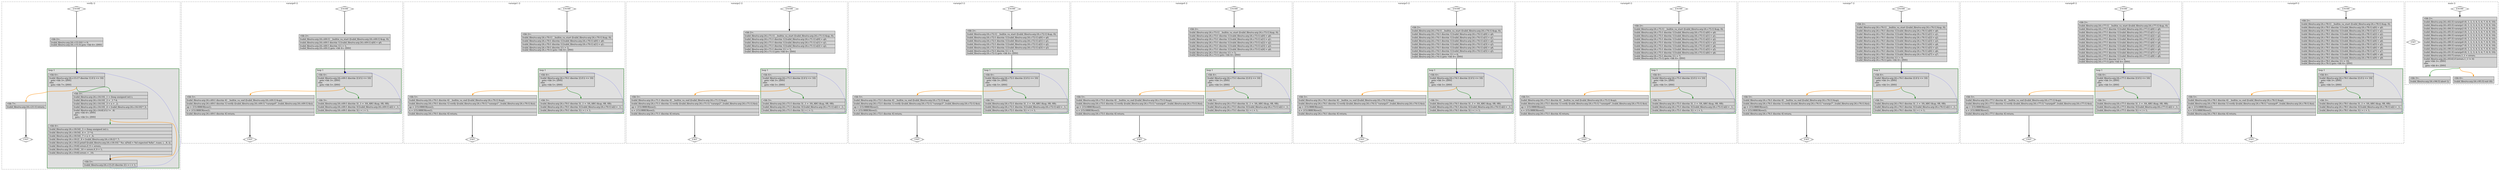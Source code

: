 digraph "a-va-arg-24.c.015t.cfg" {
overlap=false;
subgraph "cluster_verify" {
	style="dashed";
	color="black";
	label="verify ()";
	subgraph cluster_6_1 {
	style="filled";
	color="darkgreen";
	fillcolor="grey88";
	label="loop 1";
	labeljust=l;
	penwidth=2;
	fn_6_basic_block_6 [shape=record,style=filled,fillcolor=lightgrey,label="{\<bb\ 6\>:\l\
|[valid_files/va-arg-24.c:15:17\ discrim\ 1]\ if\ (i\ \<=\ 10)\l\
\ \ goto\ \<bb\ 3\>;\ [INV]\l\
else\l\
\ \ goto\ \<bb\ 7\>;\ [INV]\l\
}"];

	fn_6_basic_block_3 [shape=record,style=filled,fillcolor=lightgrey,label="{\<bb\ 3\>:\l\
|[valid_files/va-arg-24.c:16:10]\ _1\ =\ (long\ unsigned\ int)\ i;\l\
|[valid_files/va-arg-24.c:16:10]\ _2\ =\ _1\ *\ 4;\l\
|[valid_files/va-arg-24.c:16:10]\ _3\ =\ n\ +\ _2;\l\
|[valid_files/va-arg-24.c:16:10]\ _4\ =\ [valid_files/va-arg-24.c:16:10]\ *_3;\l\
|[valid_files/va-arg-24.c:16:8]\ if\ (i\ !=\ _4)\l\
\ \ goto\ \<bb\ 4\>;\ [INV]\l\
else\l\
\ \ goto\ \<bb\ 5\>;\ [INV]\l\
}"];

	fn_6_basic_block_4 [shape=record,style=filled,fillcolor=lightgrey,label="{\<bb\ 4\>:\l\
|[valid_files/va-arg-24.c:18:54]\ _5\ =\ (long\ unsigned\ int)\ i;\l\
|[valid_files/va-arg-24.c:18:54]\ _6\ =\ _5\ *\ 4;\l\
|[valid_files/va-arg-24.c:18:54]\ _7\ =\ n\ +\ _6;\l\
|[valid_files/va-arg-24.c:18:2]\ _8\ =\ [valid_files/va-arg-24.c:18:2]\ *_7;\l\
|[valid_files/va-arg-24.c:18:2]\ printf\ ([valid_files/va-arg-24.c:18:10]\ \"\ %s:\ n[%d]\ =\ %d\ expected\ %d\\n\",\ tcase,\ i,\ _8,\ i);\l\
|[valid_files/va-arg-24.c:19:8]\ errors.0_9\ =\ errors;\l\
|[valid_files/va-arg-24.c:19:8]\ _10\ =\ errors.0_9\ +\ 1;\l\
|[valid_files/va-arg-24.c:19:8]\ errors\ =\ _10;\l\
}"];

	fn_6_basic_block_5 [shape=record,style=filled,fillcolor=lightgrey,label="{\<bb\ 5\>:\l\
|[valid_files/va-arg-24.c:15:25\ discrim\ 2]\ i\ =\ i\ +\ 1;\l\
}"];

	}
	fn_6_basic_block_0 [shape=Mdiamond,style=filled,fillcolor=white,label="ENTRY"];

	fn_6_basic_block_1 [shape=Mdiamond,style=filled,fillcolor=white,label="EXIT"];

	fn_6_basic_block_2 [shape=record,style=filled,fillcolor=lightgrey,label="{\<bb\ 2\>:\l\
|[valid_files/va-arg-24.c:15:10]\ i\ =\ 0;\l\
[valid_files/va-arg-24.c:15:3]\ goto\ \<bb\ 6\>;\ [INV]\l\
}"];

	fn_6_basic_block_7 [shape=record,style=filled,fillcolor=lightgrey,label="{\<bb\ 7\>:\l\
|[valid_files/va-arg-24.c:21:1]\ return;\l\
}"];

	fn_6_basic_block_0:s -> fn_6_basic_block_2:n [style="solid,bold",color=black,weight=100,constraint=true];
	fn_6_basic_block_2:s -> fn_6_basic_block_6:n [style="solid,bold",color=black,weight=100,constraint=true];
	fn_6_basic_block_3:s -> fn_6_basic_block_4:n [style="solid,bold",color=forestgreen,weight=10,constraint=true];
	fn_6_basic_block_3:s -> fn_6_basic_block_5:n [style="solid,bold",color=darkorange,weight=10,constraint=true];
	fn_6_basic_block_4:s -> fn_6_basic_block_5:n [style="solid,bold",color=black,weight=100,constraint=true];
	fn_6_basic_block_5:s -> fn_6_basic_block_6:n [style="dotted,bold",color=blue,weight=10,constraint=false];
	fn_6_basic_block_6:s -> fn_6_basic_block_3:n [style="solid,bold",color=forestgreen,weight=10,constraint=true];
	fn_6_basic_block_6:s -> fn_6_basic_block_7:n [style="solid,bold",color=darkorange,weight=10,constraint=true];
	fn_6_basic_block_7:s -> fn_6_basic_block_1:n [style="solid,bold",color=black,weight=10,constraint=true];
	fn_6_basic_block_0:s -> fn_6_basic_block_1:n [style="invis",constraint=true];
}
subgraph "cluster_varargs0" {
	style="dashed";
	color="black";
	label="varargs0 ()";
	subgraph cluster_7_1 {
	style="filled";
	color="darkgreen";
	fillcolor="grey88";
	label="loop 1";
	labeljust=l;
	penwidth=2;
	fn_7_basic_block_4 [shape=record,style=filled,fillcolor=lightgrey,label="{\<bb\ 4\>:\l\
|[valid_files/va-arg-24.c:69:1\ discrim\ 2]\ if\ (i\ \<=\ 10)\l\
\ \ goto\ \<bb\ 3\>;\ [INV]\l\
else\l\
\ \ goto\ \<bb\ 5\>;\ [INV]\l\
}"];

	fn_7_basic_block_3 [shape=record,style=filled,fillcolor=lightgrey,label="{\<bb\ 3\>:\l\
|[valid_files/va-arg-24.c:69:1\ discrim\ 3]\ _1\ =\ .VA_ARG\ (&ap,\ 0B,\ 0B);\l\
|[valid_files/va-arg-24.c:69:1\ discrim\ 3]\ [valid_files/va-arg-24.c:69:1]\ n[i]\ =\ _1;\l\
|[valid_files/va-arg-24.c:69:1\ discrim\ 3]\ i\ =\ i\ +\ 1;\l\
}"];

	}
	fn_7_basic_block_0 [shape=Mdiamond,style=filled,fillcolor=white,label="ENTRY"];

	fn_7_basic_block_1 [shape=Mdiamond,style=filled,fillcolor=white,label="EXIT"];

	fn_7_basic_block_2 [shape=record,style=filled,fillcolor=lightgrey,label="{\<bb\ 2\>:\l\
|[valid_files/va-arg-24.c:69:1]\ __builtin_va_start\ ([valid_files/va-arg-24.c:69:1]\ &ap,\ 0);\l\
|[valid_files/va-arg-24.c:69:1\ discrim\ 1]\ [valid_files/va-arg-24.c:69:1]\ n[0]\ =\ q0;\l\
|[valid_files/va-arg-24.c:69:1\ discrim\ 1]\ i\ =\ 1;\l\
[valid_files/va-arg-24.c:69:1]\ goto\ \<bb\ 4\>;\ [INV]\l\
}"];

	fn_7_basic_block_5 [shape=record,style=filled,fillcolor=lightgrey,label="{\<bb\ 5\>:\l\
|[valid_files/va-arg-24.c:69:1\ discrim\ 4]\ __builtin_va_end\ ([valid_files/va-arg-24.c:69:1]\ &ap);\l\
|[valid_files/va-arg-24.c:69:1\ discrim\ 1]\ verify\ ([valid_files/va-arg-24.c:69:1]\ \"varargs0\",\ [valid_files/va-arg-24.c:69:1]\ &n);\l\
|ap\ =\ \{CLOBBER(eos)\};\l\
|n\ =\ \{CLOBBER(eos)\};\l\
|[valid_files/va-arg-24.c:69:1\ discrim\ 4]\ return;\l\
}"];

	fn_7_basic_block_0:s -> fn_7_basic_block_2:n [style="solid,bold",color=black,weight=100,constraint=true];
	fn_7_basic_block_2:s -> fn_7_basic_block_4:n [style="solid,bold",color=black,weight=100,constraint=true];
	fn_7_basic_block_3:s -> fn_7_basic_block_4:n [style="dotted,bold",color=blue,weight=10,constraint=false];
	fn_7_basic_block_4:s -> fn_7_basic_block_3:n [style="solid,bold",color=forestgreen,weight=10,constraint=true];
	fn_7_basic_block_4:s -> fn_7_basic_block_5:n [style="solid,bold",color=darkorange,weight=10,constraint=true];
	fn_7_basic_block_5:s -> fn_7_basic_block_1:n [style="solid,bold",color=black,weight=10,constraint=true];
	fn_7_basic_block_0:s -> fn_7_basic_block_1:n [style="invis",constraint=true];
}
subgraph "cluster_varargs1" {
	style="dashed";
	color="black";
	label="varargs1 ()";
	subgraph cluster_8_1 {
	style="filled";
	color="darkgreen";
	fillcolor="grey88";
	label="loop 1";
	labeljust=l;
	penwidth=2;
	fn_8_basic_block_4 [shape=record,style=filled,fillcolor=lightgrey,label="{\<bb\ 4\>:\l\
|[valid_files/va-arg-24.c:70:1\ discrim\ 2]\ if\ (i\ \<=\ 10)\l\
\ \ goto\ \<bb\ 3\>;\ [INV]\l\
else\l\
\ \ goto\ \<bb\ 5\>;\ [INV]\l\
}"];

	fn_8_basic_block_3 [shape=record,style=filled,fillcolor=lightgrey,label="{\<bb\ 3\>:\l\
|[valid_files/va-arg-24.c:70:1\ discrim\ 3]\ _1\ =\ .VA_ARG\ (&ap,\ 0B,\ 0B);\l\
|[valid_files/va-arg-24.c:70:1\ discrim\ 3]\ [valid_files/va-arg-24.c:70:1]\ n[i]\ =\ _1;\l\
|[valid_files/va-arg-24.c:70:1\ discrim\ 3]\ i\ =\ i\ +\ 1;\l\
}"];

	}
	fn_8_basic_block_0 [shape=Mdiamond,style=filled,fillcolor=white,label="ENTRY"];

	fn_8_basic_block_1 [shape=Mdiamond,style=filled,fillcolor=white,label="EXIT"];

	fn_8_basic_block_2 [shape=record,style=filled,fillcolor=lightgrey,label="{\<bb\ 2\>:\l\
|[valid_files/va-arg-24.c:70:1]\ __builtin_va_start\ ([valid_files/va-arg-24.c:70:1]\ &ap,\ 0);\l\
|[valid_files/va-arg-24.c:70:1\ discrim\ 1]\ [valid_files/va-arg-24.c:70:1]\ n[0]\ =\ q0;\l\
|[valid_files/va-arg-24.c:70:1\ discrim\ 1]\ [valid_files/va-arg-24.c:70:1]\ n[1]\ =\ q1;\l\
|[valid_files/va-arg-24.c:70:1\ discrim\ 1]\ i\ =\ 2;\l\
[valid_files/va-arg-24.c:70:1]\ goto\ \<bb\ 4\>;\ [INV]\l\
}"];

	fn_8_basic_block_5 [shape=record,style=filled,fillcolor=lightgrey,label="{\<bb\ 5\>:\l\
|[valid_files/va-arg-24.c:70:1\ discrim\ 4]\ __builtin_va_end\ ([valid_files/va-arg-24.c:70:1]\ &ap);\l\
|[valid_files/va-arg-24.c:70:1\ discrim\ 1]\ verify\ ([valid_files/va-arg-24.c:70:1]\ \"varargs1\",\ [valid_files/va-arg-24.c:70:1]\ &n);\l\
|ap\ =\ \{CLOBBER(eos)\};\l\
|n\ =\ \{CLOBBER(eos)\};\l\
|[valid_files/va-arg-24.c:70:1\ discrim\ 4]\ return;\l\
}"];

	fn_8_basic_block_0:s -> fn_8_basic_block_2:n [style="solid,bold",color=black,weight=100,constraint=true];
	fn_8_basic_block_2:s -> fn_8_basic_block_4:n [style="solid,bold",color=black,weight=100,constraint=true];
	fn_8_basic_block_3:s -> fn_8_basic_block_4:n [style="dotted,bold",color=blue,weight=10,constraint=false];
	fn_8_basic_block_4:s -> fn_8_basic_block_3:n [style="solid,bold",color=forestgreen,weight=10,constraint=true];
	fn_8_basic_block_4:s -> fn_8_basic_block_5:n [style="solid,bold",color=darkorange,weight=10,constraint=true];
	fn_8_basic_block_5:s -> fn_8_basic_block_1:n [style="solid,bold",color=black,weight=10,constraint=true];
	fn_8_basic_block_0:s -> fn_8_basic_block_1:n [style="invis",constraint=true];
}
subgraph "cluster_varargs2" {
	style="dashed";
	color="black";
	label="varargs2 ()";
	subgraph cluster_9_1 {
	style="filled";
	color="darkgreen";
	fillcolor="grey88";
	label="loop 1";
	labeljust=l;
	penwidth=2;
	fn_9_basic_block_4 [shape=record,style=filled,fillcolor=lightgrey,label="{\<bb\ 4\>:\l\
|[valid_files/va-arg-24.c:71:1\ discrim\ 2]\ if\ (i\ \<=\ 10)\l\
\ \ goto\ \<bb\ 3\>;\ [INV]\l\
else\l\
\ \ goto\ \<bb\ 5\>;\ [INV]\l\
}"];

	fn_9_basic_block_3 [shape=record,style=filled,fillcolor=lightgrey,label="{\<bb\ 3\>:\l\
|[valid_files/va-arg-24.c:71:1\ discrim\ 3]\ _1\ =\ .VA_ARG\ (&ap,\ 0B,\ 0B);\l\
|[valid_files/va-arg-24.c:71:1\ discrim\ 3]\ [valid_files/va-arg-24.c:71:1]\ n[i]\ =\ _1;\l\
|[valid_files/va-arg-24.c:71:1\ discrim\ 3]\ i\ =\ i\ +\ 1;\l\
}"];

	}
	fn_9_basic_block_0 [shape=Mdiamond,style=filled,fillcolor=white,label="ENTRY"];

	fn_9_basic_block_1 [shape=Mdiamond,style=filled,fillcolor=white,label="EXIT"];

	fn_9_basic_block_2 [shape=record,style=filled,fillcolor=lightgrey,label="{\<bb\ 2\>:\l\
|[valid_files/va-arg-24.c:71:1]\ __builtin_va_start\ ([valid_files/va-arg-24.c:71:1]\ &ap,\ 0);\l\
|[valid_files/va-arg-24.c:71:1\ discrim\ 1]\ [valid_files/va-arg-24.c:71:1]\ n[0]\ =\ q0;\l\
|[valid_files/va-arg-24.c:71:1\ discrim\ 1]\ [valid_files/va-arg-24.c:71:1]\ n[1]\ =\ q1;\l\
|[valid_files/va-arg-24.c:71:1\ discrim\ 1]\ [valid_files/va-arg-24.c:71:1]\ n[2]\ =\ q2;\l\
|[valid_files/va-arg-24.c:71:1\ discrim\ 1]\ i\ =\ 3;\l\
[valid_files/va-arg-24.c:71:1]\ goto\ \<bb\ 4\>;\ [INV]\l\
}"];

	fn_9_basic_block_5 [shape=record,style=filled,fillcolor=lightgrey,label="{\<bb\ 5\>:\l\
|[valid_files/va-arg-24.c:71:1\ discrim\ 4]\ __builtin_va_end\ ([valid_files/va-arg-24.c:71:1]\ &ap);\l\
|[valid_files/va-arg-24.c:71:1\ discrim\ 1]\ verify\ ([valid_files/va-arg-24.c:71:1]\ \"varargs2\",\ [valid_files/va-arg-24.c:71:1]\ &n);\l\
|ap\ =\ \{CLOBBER(eos)\};\l\
|n\ =\ \{CLOBBER(eos)\};\l\
|[valid_files/va-arg-24.c:71:1\ discrim\ 4]\ return;\l\
}"];

	fn_9_basic_block_0:s -> fn_9_basic_block_2:n [style="solid,bold",color=black,weight=100,constraint=true];
	fn_9_basic_block_2:s -> fn_9_basic_block_4:n [style="solid,bold",color=black,weight=100,constraint=true];
	fn_9_basic_block_3:s -> fn_9_basic_block_4:n [style="dotted,bold",color=blue,weight=10,constraint=false];
	fn_9_basic_block_4:s -> fn_9_basic_block_3:n [style="solid,bold",color=forestgreen,weight=10,constraint=true];
	fn_9_basic_block_4:s -> fn_9_basic_block_5:n [style="solid,bold",color=darkorange,weight=10,constraint=true];
	fn_9_basic_block_5:s -> fn_9_basic_block_1:n [style="solid,bold",color=black,weight=10,constraint=true];
	fn_9_basic_block_0:s -> fn_9_basic_block_1:n [style="invis",constraint=true];
}
subgraph "cluster_varargs3" {
	style="dashed";
	color="black";
	label="varargs3 ()";
	subgraph cluster_10_1 {
	style="filled";
	color="darkgreen";
	fillcolor="grey88";
	label="loop 1";
	labeljust=l;
	penwidth=2;
	fn_10_basic_block_4 [shape=record,style=filled,fillcolor=lightgrey,label="{\<bb\ 4\>:\l\
|[valid_files/va-arg-24.c:72:1\ discrim\ 2]\ if\ (i\ \<=\ 10)\l\
\ \ goto\ \<bb\ 3\>;\ [INV]\l\
else\l\
\ \ goto\ \<bb\ 5\>;\ [INV]\l\
}"];

	fn_10_basic_block_3 [shape=record,style=filled,fillcolor=lightgrey,label="{\<bb\ 3\>:\l\
|[valid_files/va-arg-24.c:72:1\ discrim\ 3]\ _1\ =\ .VA_ARG\ (&ap,\ 0B,\ 0B);\l\
|[valid_files/va-arg-24.c:72:1\ discrim\ 3]\ [valid_files/va-arg-24.c:72:1]\ n[i]\ =\ _1;\l\
|[valid_files/va-arg-24.c:72:1\ discrim\ 3]\ i\ =\ i\ +\ 1;\l\
}"];

	}
	fn_10_basic_block_0 [shape=Mdiamond,style=filled,fillcolor=white,label="ENTRY"];

	fn_10_basic_block_1 [shape=Mdiamond,style=filled,fillcolor=white,label="EXIT"];

	fn_10_basic_block_2 [shape=record,style=filled,fillcolor=lightgrey,label="{\<bb\ 2\>:\l\
|[valid_files/va-arg-24.c:72:1]\ __builtin_va_start\ ([valid_files/va-arg-24.c:72:1]\ &ap,\ 0);\l\
|[valid_files/va-arg-24.c:72:1\ discrim\ 1]\ [valid_files/va-arg-24.c:72:1]\ n[0]\ =\ q0;\l\
|[valid_files/va-arg-24.c:72:1\ discrim\ 1]\ [valid_files/va-arg-24.c:72:1]\ n[1]\ =\ q1;\l\
|[valid_files/va-arg-24.c:72:1\ discrim\ 1]\ [valid_files/va-arg-24.c:72:1]\ n[2]\ =\ q2;\l\
|[valid_files/va-arg-24.c:72:1\ discrim\ 1]\ [valid_files/va-arg-24.c:72:1]\ n[3]\ =\ q3;\l\
|[valid_files/va-arg-24.c:72:1\ discrim\ 1]\ i\ =\ 4;\l\
[valid_files/va-arg-24.c:72:1]\ goto\ \<bb\ 4\>;\ [INV]\l\
}"];

	fn_10_basic_block_5 [shape=record,style=filled,fillcolor=lightgrey,label="{\<bb\ 5\>:\l\
|[valid_files/va-arg-24.c:72:1\ discrim\ 4]\ __builtin_va_end\ ([valid_files/va-arg-24.c:72:1]\ &ap);\l\
|[valid_files/va-arg-24.c:72:1\ discrim\ 1]\ verify\ ([valid_files/va-arg-24.c:72:1]\ \"varargs3\",\ [valid_files/va-arg-24.c:72:1]\ &n);\l\
|ap\ =\ \{CLOBBER(eos)\};\l\
|n\ =\ \{CLOBBER(eos)\};\l\
|[valid_files/va-arg-24.c:72:1\ discrim\ 4]\ return;\l\
}"];

	fn_10_basic_block_0:s -> fn_10_basic_block_2:n [style="solid,bold",color=black,weight=100,constraint=true];
	fn_10_basic_block_2:s -> fn_10_basic_block_4:n [style="solid,bold",color=black,weight=100,constraint=true];
	fn_10_basic_block_3:s -> fn_10_basic_block_4:n [style="dotted,bold",color=blue,weight=10,constraint=false];
	fn_10_basic_block_4:s -> fn_10_basic_block_3:n [style="solid,bold",color=forestgreen,weight=10,constraint=true];
	fn_10_basic_block_4:s -> fn_10_basic_block_5:n [style="solid,bold",color=darkorange,weight=10,constraint=true];
	fn_10_basic_block_5:s -> fn_10_basic_block_1:n [style="solid,bold",color=black,weight=10,constraint=true];
	fn_10_basic_block_0:s -> fn_10_basic_block_1:n [style="invis",constraint=true];
}
subgraph "cluster_varargs4" {
	style="dashed";
	color="black";
	label="varargs4 ()";
	subgraph cluster_11_1 {
	style="filled";
	color="darkgreen";
	fillcolor="grey88";
	label="loop 1";
	labeljust=l;
	penwidth=2;
	fn_11_basic_block_4 [shape=record,style=filled,fillcolor=lightgrey,label="{\<bb\ 4\>:\l\
|[valid_files/va-arg-24.c:73:1\ discrim\ 2]\ if\ (i\ \<=\ 10)\l\
\ \ goto\ \<bb\ 3\>;\ [INV]\l\
else\l\
\ \ goto\ \<bb\ 5\>;\ [INV]\l\
}"];

	fn_11_basic_block_3 [shape=record,style=filled,fillcolor=lightgrey,label="{\<bb\ 3\>:\l\
|[valid_files/va-arg-24.c:73:1\ discrim\ 3]\ _1\ =\ .VA_ARG\ (&ap,\ 0B,\ 0B);\l\
|[valid_files/va-arg-24.c:73:1\ discrim\ 3]\ [valid_files/va-arg-24.c:73:1]\ n[i]\ =\ _1;\l\
|[valid_files/va-arg-24.c:73:1\ discrim\ 3]\ i\ =\ i\ +\ 1;\l\
}"];

	}
	fn_11_basic_block_0 [shape=Mdiamond,style=filled,fillcolor=white,label="ENTRY"];

	fn_11_basic_block_1 [shape=Mdiamond,style=filled,fillcolor=white,label="EXIT"];

	fn_11_basic_block_2 [shape=record,style=filled,fillcolor=lightgrey,label="{\<bb\ 2\>:\l\
|[valid_files/va-arg-24.c:73:1]\ __builtin_va_start\ ([valid_files/va-arg-24.c:73:1]\ &ap,\ 0);\l\
|[valid_files/va-arg-24.c:73:1\ discrim\ 1]\ [valid_files/va-arg-24.c:73:1]\ n[0]\ =\ q0;\l\
|[valid_files/va-arg-24.c:73:1\ discrim\ 1]\ [valid_files/va-arg-24.c:73:1]\ n[1]\ =\ q1;\l\
|[valid_files/va-arg-24.c:73:1\ discrim\ 1]\ [valid_files/va-arg-24.c:73:1]\ n[2]\ =\ q2;\l\
|[valid_files/va-arg-24.c:73:1\ discrim\ 1]\ [valid_files/va-arg-24.c:73:1]\ n[3]\ =\ q3;\l\
|[valid_files/va-arg-24.c:73:1\ discrim\ 1]\ [valid_files/va-arg-24.c:73:1]\ n[4]\ =\ q4;\l\
|[valid_files/va-arg-24.c:73:1\ discrim\ 1]\ i\ =\ 5;\l\
[valid_files/va-arg-24.c:73:1]\ goto\ \<bb\ 4\>;\ [INV]\l\
}"];

	fn_11_basic_block_5 [shape=record,style=filled,fillcolor=lightgrey,label="{\<bb\ 5\>:\l\
|[valid_files/va-arg-24.c:73:1\ discrim\ 4]\ __builtin_va_end\ ([valid_files/va-arg-24.c:73:1]\ &ap);\l\
|[valid_files/va-arg-24.c:73:1\ discrim\ 1]\ verify\ ([valid_files/va-arg-24.c:73:1]\ \"varargs4\",\ [valid_files/va-arg-24.c:73:1]\ &n);\l\
|ap\ =\ \{CLOBBER(eos)\};\l\
|n\ =\ \{CLOBBER(eos)\};\l\
|[valid_files/va-arg-24.c:73:1\ discrim\ 4]\ return;\l\
}"];

	fn_11_basic_block_0:s -> fn_11_basic_block_2:n [style="solid,bold",color=black,weight=100,constraint=true];
	fn_11_basic_block_2:s -> fn_11_basic_block_4:n [style="solid,bold",color=black,weight=100,constraint=true];
	fn_11_basic_block_3:s -> fn_11_basic_block_4:n [style="dotted,bold",color=blue,weight=10,constraint=false];
	fn_11_basic_block_4:s -> fn_11_basic_block_3:n [style="solid,bold",color=forestgreen,weight=10,constraint=true];
	fn_11_basic_block_4:s -> fn_11_basic_block_5:n [style="solid,bold",color=darkorange,weight=10,constraint=true];
	fn_11_basic_block_5:s -> fn_11_basic_block_1:n [style="solid,bold",color=black,weight=10,constraint=true];
	fn_11_basic_block_0:s -> fn_11_basic_block_1:n [style="invis",constraint=true];
}
subgraph "cluster_varargs5" {
	style="dashed";
	color="black";
	label="varargs5 ()";
	subgraph cluster_12_1 {
	style="filled";
	color="darkgreen";
	fillcolor="grey88";
	label="loop 1";
	labeljust=l;
	penwidth=2;
	fn_12_basic_block_4 [shape=record,style=filled,fillcolor=lightgrey,label="{\<bb\ 4\>:\l\
|[valid_files/va-arg-24.c:74:1\ discrim\ 2]\ if\ (i\ \<=\ 10)\l\
\ \ goto\ \<bb\ 3\>;\ [INV]\l\
else\l\
\ \ goto\ \<bb\ 5\>;\ [INV]\l\
}"];

	fn_12_basic_block_3 [shape=record,style=filled,fillcolor=lightgrey,label="{\<bb\ 3\>:\l\
|[valid_files/va-arg-24.c:74:1\ discrim\ 3]\ _1\ =\ .VA_ARG\ (&ap,\ 0B,\ 0B);\l\
|[valid_files/va-arg-24.c:74:1\ discrim\ 3]\ [valid_files/va-arg-24.c:74:1]\ n[i]\ =\ _1;\l\
|[valid_files/va-arg-24.c:74:1\ discrim\ 3]\ i\ =\ i\ +\ 1;\l\
}"];

	}
	fn_12_basic_block_0 [shape=Mdiamond,style=filled,fillcolor=white,label="ENTRY"];

	fn_12_basic_block_1 [shape=Mdiamond,style=filled,fillcolor=white,label="EXIT"];

	fn_12_basic_block_2 [shape=record,style=filled,fillcolor=lightgrey,label="{\<bb\ 2\>:\l\
|[valid_files/va-arg-24.c:74:1]\ __builtin_va_start\ ([valid_files/va-arg-24.c:74:1]\ &ap,\ 0);\l\
|[valid_files/va-arg-24.c:74:1\ discrim\ 1]\ [valid_files/va-arg-24.c:74:1]\ n[0]\ =\ q0;\l\
|[valid_files/va-arg-24.c:74:1\ discrim\ 1]\ [valid_files/va-arg-24.c:74:1]\ n[1]\ =\ q1;\l\
|[valid_files/va-arg-24.c:74:1\ discrim\ 1]\ [valid_files/va-arg-24.c:74:1]\ n[2]\ =\ q2;\l\
|[valid_files/va-arg-24.c:74:1\ discrim\ 1]\ [valid_files/va-arg-24.c:74:1]\ n[3]\ =\ q3;\l\
|[valid_files/va-arg-24.c:74:1\ discrim\ 1]\ [valid_files/va-arg-24.c:74:1]\ n[4]\ =\ q4;\l\
|[valid_files/va-arg-24.c:74:1\ discrim\ 1]\ [valid_files/va-arg-24.c:74:1]\ n[5]\ =\ q5;\l\
|[valid_files/va-arg-24.c:74:1\ discrim\ 1]\ i\ =\ 6;\l\
[valid_files/va-arg-24.c:74:1]\ goto\ \<bb\ 4\>;\ [INV]\l\
}"];

	fn_12_basic_block_5 [shape=record,style=filled,fillcolor=lightgrey,label="{\<bb\ 5\>:\l\
|[valid_files/va-arg-24.c:74:1\ discrim\ 4]\ __builtin_va_end\ ([valid_files/va-arg-24.c:74:1]\ &ap);\l\
|[valid_files/va-arg-24.c:74:1\ discrim\ 1]\ verify\ ([valid_files/va-arg-24.c:74:1]\ \"varargs5\",\ [valid_files/va-arg-24.c:74:1]\ &n);\l\
|ap\ =\ \{CLOBBER(eos)\};\l\
|n\ =\ \{CLOBBER(eos)\};\l\
|[valid_files/va-arg-24.c:74:1\ discrim\ 4]\ return;\l\
}"];

	fn_12_basic_block_0:s -> fn_12_basic_block_2:n [style="solid,bold",color=black,weight=100,constraint=true];
	fn_12_basic_block_2:s -> fn_12_basic_block_4:n [style="solid,bold",color=black,weight=100,constraint=true];
	fn_12_basic_block_3:s -> fn_12_basic_block_4:n [style="dotted,bold",color=blue,weight=10,constraint=false];
	fn_12_basic_block_4:s -> fn_12_basic_block_3:n [style="solid,bold",color=forestgreen,weight=10,constraint=true];
	fn_12_basic_block_4:s -> fn_12_basic_block_5:n [style="solid,bold",color=darkorange,weight=10,constraint=true];
	fn_12_basic_block_5:s -> fn_12_basic_block_1:n [style="solid,bold",color=black,weight=10,constraint=true];
	fn_12_basic_block_0:s -> fn_12_basic_block_1:n [style="invis",constraint=true];
}
subgraph "cluster_varargs6" {
	style="dashed";
	color="black";
	label="varargs6 ()";
	subgraph cluster_13_1 {
	style="filled";
	color="darkgreen";
	fillcolor="grey88";
	label="loop 1";
	labeljust=l;
	penwidth=2;
	fn_13_basic_block_4 [shape=record,style=filled,fillcolor=lightgrey,label="{\<bb\ 4\>:\l\
|[valid_files/va-arg-24.c:75:1\ discrim\ 2]\ if\ (i\ \<=\ 10)\l\
\ \ goto\ \<bb\ 3\>;\ [INV]\l\
else\l\
\ \ goto\ \<bb\ 5\>;\ [INV]\l\
}"];

	fn_13_basic_block_3 [shape=record,style=filled,fillcolor=lightgrey,label="{\<bb\ 3\>:\l\
|[valid_files/va-arg-24.c:75:1\ discrim\ 3]\ _1\ =\ .VA_ARG\ (&ap,\ 0B,\ 0B);\l\
|[valid_files/va-arg-24.c:75:1\ discrim\ 3]\ [valid_files/va-arg-24.c:75:1]\ n[i]\ =\ _1;\l\
|[valid_files/va-arg-24.c:75:1\ discrim\ 3]\ i\ =\ i\ +\ 1;\l\
}"];

	}
	fn_13_basic_block_0 [shape=Mdiamond,style=filled,fillcolor=white,label="ENTRY"];

	fn_13_basic_block_1 [shape=Mdiamond,style=filled,fillcolor=white,label="EXIT"];

	fn_13_basic_block_2 [shape=record,style=filled,fillcolor=lightgrey,label="{\<bb\ 2\>:\l\
|[valid_files/va-arg-24.c:75:1]\ __builtin_va_start\ ([valid_files/va-arg-24.c:75:1]\ &ap,\ 0);\l\
|[valid_files/va-arg-24.c:75:1\ discrim\ 1]\ [valid_files/va-arg-24.c:75:1]\ n[0]\ =\ q0;\l\
|[valid_files/va-arg-24.c:75:1\ discrim\ 1]\ [valid_files/va-arg-24.c:75:1]\ n[1]\ =\ q1;\l\
|[valid_files/va-arg-24.c:75:1\ discrim\ 1]\ [valid_files/va-arg-24.c:75:1]\ n[2]\ =\ q2;\l\
|[valid_files/va-arg-24.c:75:1\ discrim\ 1]\ [valid_files/va-arg-24.c:75:1]\ n[3]\ =\ q3;\l\
|[valid_files/va-arg-24.c:75:1\ discrim\ 1]\ [valid_files/va-arg-24.c:75:1]\ n[4]\ =\ q4;\l\
|[valid_files/va-arg-24.c:75:1\ discrim\ 1]\ [valid_files/va-arg-24.c:75:1]\ n[5]\ =\ q5;\l\
|[valid_files/va-arg-24.c:75:1\ discrim\ 1]\ [valid_files/va-arg-24.c:75:1]\ n[6]\ =\ q6;\l\
|[valid_files/va-arg-24.c:75:1\ discrim\ 1]\ i\ =\ 7;\l\
[valid_files/va-arg-24.c:75:1]\ goto\ \<bb\ 4\>;\ [INV]\l\
}"];

	fn_13_basic_block_5 [shape=record,style=filled,fillcolor=lightgrey,label="{\<bb\ 5\>:\l\
|[valid_files/va-arg-24.c:75:1\ discrim\ 4]\ __builtin_va_end\ ([valid_files/va-arg-24.c:75:1]\ &ap);\l\
|[valid_files/va-arg-24.c:75:1\ discrim\ 1]\ verify\ ([valid_files/va-arg-24.c:75:1]\ \"varargs6\",\ [valid_files/va-arg-24.c:75:1]\ &n);\l\
|ap\ =\ \{CLOBBER(eos)\};\l\
|n\ =\ \{CLOBBER(eos)\};\l\
|[valid_files/va-arg-24.c:75:1\ discrim\ 4]\ return;\l\
}"];

	fn_13_basic_block_0:s -> fn_13_basic_block_2:n [style="solid,bold",color=black,weight=100,constraint=true];
	fn_13_basic_block_2:s -> fn_13_basic_block_4:n [style="solid,bold",color=black,weight=100,constraint=true];
	fn_13_basic_block_3:s -> fn_13_basic_block_4:n [style="dotted,bold",color=blue,weight=10,constraint=false];
	fn_13_basic_block_4:s -> fn_13_basic_block_3:n [style="solid,bold",color=forestgreen,weight=10,constraint=true];
	fn_13_basic_block_4:s -> fn_13_basic_block_5:n [style="solid,bold",color=darkorange,weight=10,constraint=true];
	fn_13_basic_block_5:s -> fn_13_basic_block_1:n [style="solid,bold",color=black,weight=10,constraint=true];
	fn_13_basic_block_0:s -> fn_13_basic_block_1:n [style="invis",constraint=true];
}
subgraph "cluster_varargs7" {
	style="dashed";
	color="black";
	label="varargs7 ()";
	subgraph cluster_14_1 {
	style="filled";
	color="darkgreen";
	fillcolor="grey88";
	label="loop 1";
	labeljust=l;
	penwidth=2;
	fn_14_basic_block_4 [shape=record,style=filled,fillcolor=lightgrey,label="{\<bb\ 4\>:\l\
|[valid_files/va-arg-24.c:76:1\ discrim\ 2]\ if\ (i\ \<=\ 10)\l\
\ \ goto\ \<bb\ 3\>;\ [INV]\l\
else\l\
\ \ goto\ \<bb\ 5\>;\ [INV]\l\
}"];

	fn_14_basic_block_3 [shape=record,style=filled,fillcolor=lightgrey,label="{\<bb\ 3\>:\l\
|[valid_files/va-arg-24.c:76:1\ discrim\ 3]\ _1\ =\ .VA_ARG\ (&ap,\ 0B,\ 0B);\l\
|[valid_files/va-arg-24.c:76:1\ discrim\ 3]\ [valid_files/va-arg-24.c:76:1]\ n[i]\ =\ _1;\l\
|[valid_files/va-arg-24.c:76:1\ discrim\ 3]\ i\ =\ i\ +\ 1;\l\
}"];

	}
	fn_14_basic_block_0 [shape=Mdiamond,style=filled,fillcolor=white,label="ENTRY"];

	fn_14_basic_block_1 [shape=Mdiamond,style=filled,fillcolor=white,label="EXIT"];

	fn_14_basic_block_2 [shape=record,style=filled,fillcolor=lightgrey,label="{\<bb\ 2\>:\l\
|[valid_files/va-arg-24.c:76:1]\ __builtin_va_start\ ([valid_files/va-arg-24.c:76:1]\ &ap,\ 0);\l\
|[valid_files/va-arg-24.c:76:1\ discrim\ 1]\ [valid_files/va-arg-24.c:76:1]\ n[0]\ =\ q0;\l\
|[valid_files/va-arg-24.c:76:1\ discrim\ 1]\ [valid_files/va-arg-24.c:76:1]\ n[1]\ =\ q1;\l\
|[valid_files/va-arg-24.c:76:1\ discrim\ 1]\ [valid_files/va-arg-24.c:76:1]\ n[2]\ =\ q2;\l\
|[valid_files/va-arg-24.c:76:1\ discrim\ 1]\ [valid_files/va-arg-24.c:76:1]\ n[3]\ =\ q3;\l\
|[valid_files/va-arg-24.c:76:1\ discrim\ 1]\ [valid_files/va-arg-24.c:76:1]\ n[4]\ =\ q4;\l\
|[valid_files/va-arg-24.c:76:1\ discrim\ 1]\ [valid_files/va-arg-24.c:76:1]\ n[5]\ =\ q5;\l\
|[valid_files/va-arg-24.c:76:1\ discrim\ 1]\ [valid_files/va-arg-24.c:76:1]\ n[6]\ =\ q6;\l\
|[valid_files/va-arg-24.c:76:1\ discrim\ 1]\ [valid_files/va-arg-24.c:76:1]\ n[7]\ =\ q7;\l\
|[valid_files/va-arg-24.c:76:1\ discrim\ 1]\ i\ =\ 8;\l\
[valid_files/va-arg-24.c:76:1]\ goto\ \<bb\ 4\>;\ [INV]\l\
}"];

	fn_14_basic_block_5 [shape=record,style=filled,fillcolor=lightgrey,label="{\<bb\ 5\>:\l\
|[valid_files/va-arg-24.c:76:1\ discrim\ 4]\ __builtin_va_end\ ([valid_files/va-arg-24.c:76:1]\ &ap);\l\
|[valid_files/va-arg-24.c:76:1\ discrim\ 1]\ verify\ ([valid_files/va-arg-24.c:76:1]\ \"varargs7\",\ [valid_files/va-arg-24.c:76:1]\ &n);\l\
|ap\ =\ \{CLOBBER(eos)\};\l\
|n\ =\ \{CLOBBER(eos)\};\l\
|[valid_files/va-arg-24.c:76:1\ discrim\ 4]\ return;\l\
}"];

	fn_14_basic_block_0:s -> fn_14_basic_block_2:n [style="solid,bold",color=black,weight=100,constraint=true];
	fn_14_basic_block_2:s -> fn_14_basic_block_4:n [style="solid,bold",color=black,weight=100,constraint=true];
	fn_14_basic_block_3:s -> fn_14_basic_block_4:n [style="dotted,bold",color=blue,weight=10,constraint=false];
	fn_14_basic_block_4:s -> fn_14_basic_block_3:n [style="solid,bold",color=forestgreen,weight=10,constraint=true];
	fn_14_basic_block_4:s -> fn_14_basic_block_5:n [style="solid,bold",color=darkorange,weight=10,constraint=true];
	fn_14_basic_block_5:s -> fn_14_basic_block_1:n [style="solid,bold",color=black,weight=10,constraint=true];
	fn_14_basic_block_0:s -> fn_14_basic_block_1:n [style="invis",constraint=true];
}
subgraph "cluster_varargs8" {
	style="dashed";
	color="black";
	label="varargs8 ()";
	subgraph cluster_15_1 {
	style="filled";
	color="darkgreen";
	fillcolor="grey88";
	label="loop 1";
	labeljust=l;
	penwidth=2;
	fn_15_basic_block_4 [shape=record,style=filled,fillcolor=lightgrey,label="{\<bb\ 4\>:\l\
|[valid_files/va-arg-24.c:77:1\ discrim\ 2]\ if\ (i\ \<=\ 10)\l\
\ \ goto\ \<bb\ 3\>;\ [INV]\l\
else\l\
\ \ goto\ \<bb\ 5\>;\ [INV]\l\
}"];

	fn_15_basic_block_3 [shape=record,style=filled,fillcolor=lightgrey,label="{\<bb\ 3\>:\l\
|[valid_files/va-arg-24.c:77:1\ discrim\ 3]\ _1\ =\ .VA_ARG\ (&ap,\ 0B,\ 0B);\l\
|[valid_files/va-arg-24.c:77:1\ discrim\ 3]\ [valid_files/va-arg-24.c:77:1]\ n[i]\ =\ _1;\l\
|[valid_files/va-arg-24.c:77:1\ discrim\ 3]\ i\ =\ i\ +\ 1;\l\
}"];

	}
	fn_15_basic_block_0 [shape=Mdiamond,style=filled,fillcolor=white,label="ENTRY"];

	fn_15_basic_block_1 [shape=Mdiamond,style=filled,fillcolor=white,label="EXIT"];

	fn_15_basic_block_2 [shape=record,style=filled,fillcolor=lightgrey,label="{\<bb\ 2\>:\l\
|[valid_files/va-arg-24.c:77:1]\ __builtin_va_start\ ([valid_files/va-arg-24.c:77:1]\ &ap,\ 0);\l\
|[valid_files/va-arg-24.c:77:1\ discrim\ 1]\ [valid_files/va-arg-24.c:77:1]\ n[0]\ =\ q0;\l\
|[valid_files/va-arg-24.c:77:1\ discrim\ 1]\ [valid_files/va-arg-24.c:77:1]\ n[1]\ =\ q1;\l\
|[valid_files/va-arg-24.c:77:1\ discrim\ 1]\ [valid_files/va-arg-24.c:77:1]\ n[2]\ =\ q2;\l\
|[valid_files/va-arg-24.c:77:1\ discrim\ 1]\ [valid_files/va-arg-24.c:77:1]\ n[3]\ =\ q3;\l\
|[valid_files/va-arg-24.c:77:1\ discrim\ 1]\ [valid_files/va-arg-24.c:77:1]\ n[4]\ =\ q4;\l\
|[valid_files/va-arg-24.c:77:1\ discrim\ 1]\ [valid_files/va-arg-24.c:77:1]\ n[5]\ =\ q5;\l\
|[valid_files/va-arg-24.c:77:1\ discrim\ 1]\ [valid_files/va-arg-24.c:77:1]\ n[6]\ =\ q6;\l\
|[valid_files/va-arg-24.c:77:1\ discrim\ 1]\ [valid_files/va-arg-24.c:77:1]\ n[7]\ =\ q7;\l\
|[valid_files/va-arg-24.c:77:1\ discrim\ 1]\ [valid_files/va-arg-24.c:77:1]\ n[8]\ =\ q8;\l\
|[valid_files/va-arg-24.c:77:1\ discrim\ 1]\ i\ =\ 9;\l\
[valid_files/va-arg-24.c:77:1]\ goto\ \<bb\ 4\>;\ [INV]\l\
}"];

	fn_15_basic_block_5 [shape=record,style=filled,fillcolor=lightgrey,label="{\<bb\ 5\>:\l\
|[valid_files/va-arg-24.c:77:1\ discrim\ 4]\ __builtin_va_end\ ([valid_files/va-arg-24.c:77:1]\ &ap);\l\
|[valid_files/va-arg-24.c:77:1\ discrim\ 1]\ verify\ ([valid_files/va-arg-24.c:77:1]\ \"varargs8\",\ [valid_files/va-arg-24.c:77:1]\ &n);\l\
|ap\ =\ \{CLOBBER(eos)\};\l\
|n\ =\ \{CLOBBER(eos)\};\l\
|[valid_files/va-arg-24.c:77:1\ discrim\ 4]\ return;\l\
}"];

	fn_15_basic_block_0:s -> fn_15_basic_block_2:n [style="solid,bold",color=black,weight=100,constraint=true];
	fn_15_basic_block_2:s -> fn_15_basic_block_4:n [style="solid,bold",color=black,weight=100,constraint=true];
	fn_15_basic_block_3:s -> fn_15_basic_block_4:n [style="dotted,bold",color=blue,weight=10,constraint=false];
	fn_15_basic_block_4:s -> fn_15_basic_block_3:n [style="solid,bold",color=forestgreen,weight=10,constraint=true];
	fn_15_basic_block_4:s -> fn_15_basic_block_5:n [style="solid,bold",color=darkorange,weight=10,constraint=true];
	fn_15_basic_block_5:s -> fn_15_basic_block_1:n [style="solid,bold",color=black,weight=10,constraint=true];
	fn_15_basic_block_0:s -> fn_15_basic_block_1:n [style="invis",constraint=true];
}
subgraph "cluster_varargs9" {
	style="dashed";
	color="black";
	label="varargs9 ()";
	subgraph cluster_16_1 {
	style="filled";
	color="darkgreen";
	fillcolor="grey88";
	label="loop 1";
	labeljust=l;
	penwidth=2;
	fn_16_basic_block_4 [shape=record,style=filled,fillcolor=lightgrey,label="{\<bb\ 4\>:\l\
|[valid_files/va-arg-24.c:78:1\ discrim\ 2]\ if\ (i\ \<=\ 10)\l\
\ \ goto\ \<bb\ 3\>;\ [INV]\l\
else\l\
\ \ goto\ \<bb\ 5\>;\ [INV]\l\
}"];

	fn_16_basic_block_3 [shape=record,style=filled,fillcolor=lightgrey,label="{\<bb\ 3\>:\l\
|[valid_files/va-arg-24.c:78:1\ discrim\ 3]\ _1\ =\ .VA_ARG\ (&ap,\ 0B,\ 0B);\l\
|[valid_files/va-arg-24.c:78:1\ discrim\ 3]\ [valid_files/va-arg-24.c:78:1]\ n[i]\ =\ _1;\l\
|[valid_files/va-arg-24.c:78:1\ discrim\ 3]\ i\ =\ i\ +\ 1;\l\
}"];

	}
	fn_16_basic_block_0 [shape=Mdiamond,style=filled,fillcolor=white,label="ENTRY"];

	fn_16_basic_block_1 [shape=Mdiamond,style=filled,fillcolor=white,label="EXIT"];

	fn_16_basic_block_2 [shape=record,style=filled,fillcolor=lightgrey,label="{\<bb\ 2\>:\l\
|[valid_files/va-arg-24.c:78:1]\ __builtin_va_start\ ([valid_files/va-arg-24.c:78:1]\ &ap,\ 0);\l\
|[valid_files/va-arg-24.c:78:1\ discrim\ 1]\ [valid_files/va-arg-24.c:78:1]\ n[0]\ =\ q0;\l\
|[valid_files/va-arg-24.c:78:1\ discrim\ 1]\ [valid_files/va-arg-24.c:78:1]\ n[1]\ =\ q1;\l\
|[valid_files/va-arg-24.c:78:1\ discrim\ 1]\ [valid_files/va-arg-24.c:78:1]\ n[2]\ =\ q2;\l\
|[valid_files/va-arg-24.c:78:1\ discrim\ 1]\ [valid_files/va-arg-24.c:78:1]\ n[3]\ =\ q3;\l\
|[valid_files/va-arg-24.c:78:1\ discrim\ 1]\ [valid_files/va-arg-24.c:78:1]\ n[4]\ =\ q4;\l\
|[valid_files/va-arg-24.c:78:1\ discrim\ 1]\ [valid_files/va-arg-24.c:78:1]\ n[5]\ =\ q5;\l\
|[valid_files/va-arg-24.c:78:1\ discrim\ 1]\ [valid_files/va-arg-24.c:78:1]\ n[6]\ =\ q6;\l\
|[valid_files/va-arg-24.c:78:1\ discrim\ 1]\ [valid_files/va-arg-24.c:78:1]\ n[7]\ =\ q7;\l\
|[valid_files/va-arg-24.c:78:1\ discrim\ 1]\ [valid_files/va-arg-24.c:78:1]\ n[8]\ =\ q8;\l\
|[valid_files/va-arg-24.c:78:1\ discrim\ 1]\ [valid_files/va-arg-24.c:78:1]\ n[9]\ =\ q9;\l\
|[valid_files/va-arg-24.c:78:1\ discrim\ 1]\ i\ =\ 10;\l\
[valid_files/va-arg-24.c:78:1]\ goto\ \<bb\ 4\>;\ [INV]\l\
}"];

	fn_16_basic_block_5 [shape=record,style=filled,fillcolor=lightgrey,label="{\<bb\ 5\>:\l\
|[valid_files/va-arg-24.c:78:1\ discrim\ 4]\ __builtin_va_end\ ([valid_files/va-arg-24.c:78:1]\ &ap);\l\
|[valid_files/va-arg-24.c:78:1\ discrim\ 1]\ verify\ ([valid_files/va-arg-24.c:78:1]\ \"varargs9\",\ [valid_files/va-arg-24.c:78:1]\ &n);\l\
|ap\ =\ \{CLOBBER(eos)\};\l\
|n\ =\ \{CLOBBER(eos)\};\l\
|[valid_files/va-arg-24.c:78:1\ discrim\ 4]\ return;\l\
}"];

	fn_16_basic_block_0:s -> fn_16_basic_block_2:n [style="solid,bold",color=black,weight=100,constraint=true];
	fn_16_basic_block_2:s -> fn_16_basic_block_4:n [style="solid,bold",color=black,weight=100,constraint=true];
	fn_16_basic_block_3:s -> fn_16_basic_block_4:n [style="dotted,bold",color=blue,weight=10,constraint=false];
	fn_16_basic_block_4:s -> fn_16_basic_block_3:n [style="solid,bold",color=forestgreen,weight=10,constraint=true];
	fn_16_basic_block_4:s -> fn_16_basic_block_5:n [style="solid,bold",color=darkorange,weight=10,constraint=true];
	fn_16_basic_block_5:s -> fn_16_basic_block_1:n [style="solid,bold",color=black,weight=10,constraint=true];
	fn_16_basic_block_0:s -> fn_16_basic_block_1:n [style="invis",constraint=true];
}
subgraph "cluster_main" {
	style="dashed";
	color="black";
	label="main ()";
	fn_17_basic_block_0 [shape=Mdiamond,style=filled,fillcolor=white,label="ENTRY"];

	fn_17_basic_block_1 [shape=Mdiamond,style=filled,fillcolor=white,label="EXIT"];

	fn_17_basic_block_2 [shape=record,style=filled,fillcolor=lightgrey,label="{\<bb\ 2\>:\l\
|[valid_files/va-arg-24.c:82:3]\ varargs0\ (0,\ 1,\ 2,\ 3,\ 4,\ 5,\ 6,\ 7,\ 8,\ 9,\ 10);\l\
|[valid_files/va-arg-24.c:83:3]\ varargs1\ (0,\ 1,\ 2,\ 3,\ 4,\ 5,\ 6,\ 7,\ 8,\ 9,\ 10);\l\
|[valid_files/va-arg-24.c:84:3]\ varargs2\ (0,\ 1,\ 2,\ 3,\ 4,\ 5,\ 6,\ 7,\ 8,\ 9,\ 10);\l\
|[valid_files/va-arg-24.c:85:3]\ varargs3\ (0,\ 1,\ 2,\ 3,\ 4,\ 5,\ 6,\ 7,\ 8,\ 9,\ 10);\l\
|[valid_files/va-arg-24.c:86:3]\ varargs4\ (0,\ 1,\ 2,\ 3,\ 4,\ 5,\ 6,\ 7,\ 8,\ 9,\ 10);\l\
|[valid_files/va-arg-24.c:87:3]\ varargs5\ (0,\ 1,\ 2,\ 3,\ 4,\ 5,\ 6,\ 7,\ 8,\ 9,\ 10);\l\
|[valid_files/va-arg-24.c:88:3]\ varargs6\ (0,\ 1,\ 2,\ 3,\ 4,\ 5,\ 6,\ 7,\ 8,\ 9,\ 10);\l\
|[valid_files/va-arg-24.c:89:3]\ varargs7\ (0,\ 1,\ 2,\ 3,\ 4,\ 5,\ 6,\ 7,\ 8,\ 9,\ 10);\l\
|[valid_files/va-arg-24.c:90:3]\ varargs8\ (0,\ 1,\ 2,\ 3,\ 4,\ 5,\ 6,\ 7,\ 8,\ 9,\ 10);\l\
|[valid_files/va-arg-24.c:91:3]\ varargs9\ (0,\ 1,\ 2,\ 3,\ 4,\ 5,\ 6,\ 7,\ 8,\ 9,\ 10);\l\
|[valid_files/va-arg-24.c:93:7]\ errors.1_1\ =\ errors;\l\
|[valid_files/va-arg-24.c:93:6]\ if\ (errors.1_1\ !=\ 0)\l\
\ \ goto\ \<bb\ 3\>;\ [INV]\l\
else\l\
\ \ goto\ \<bb\ 4\>;\ [INV]\l\
}"];

	fn_17_basic_block_3 [shape=record,style=filled,fillcolor=lightgrey,label="{\<bb\ 3\>:\l\
|[valid_files/va-arg-24.c:94:5]\ abort\ ();\l\
}"];

	fn_17_basic_block_4 [shape=record,style=filled,fillcolor=lightgrey,label="{\<bb\ 4\>:\l\
|[valid_files/va-arg-24.c:95:3]\ exit\ (0);\l\
}"];

	fn_17_basic_block_0:s -> fn_17_basic_block_2:n [style="solid,bold",color=black,weight=100,constraint=true];
	fn_17_basic_block_2:s -> fn_17_basic_block_3:n [style="solid,bold",color=forestgreen,weight=10,constraint=true];
	fn_17_basic_block_2:s -> fn_17_basic_block_4:n [style="solid,bold",color=darkorange,weight=10,constraint=true];
	fn_17_basic_block_0:s -> fn_17_basic_block_1:n [style="invis",constraint=true];
}
}
